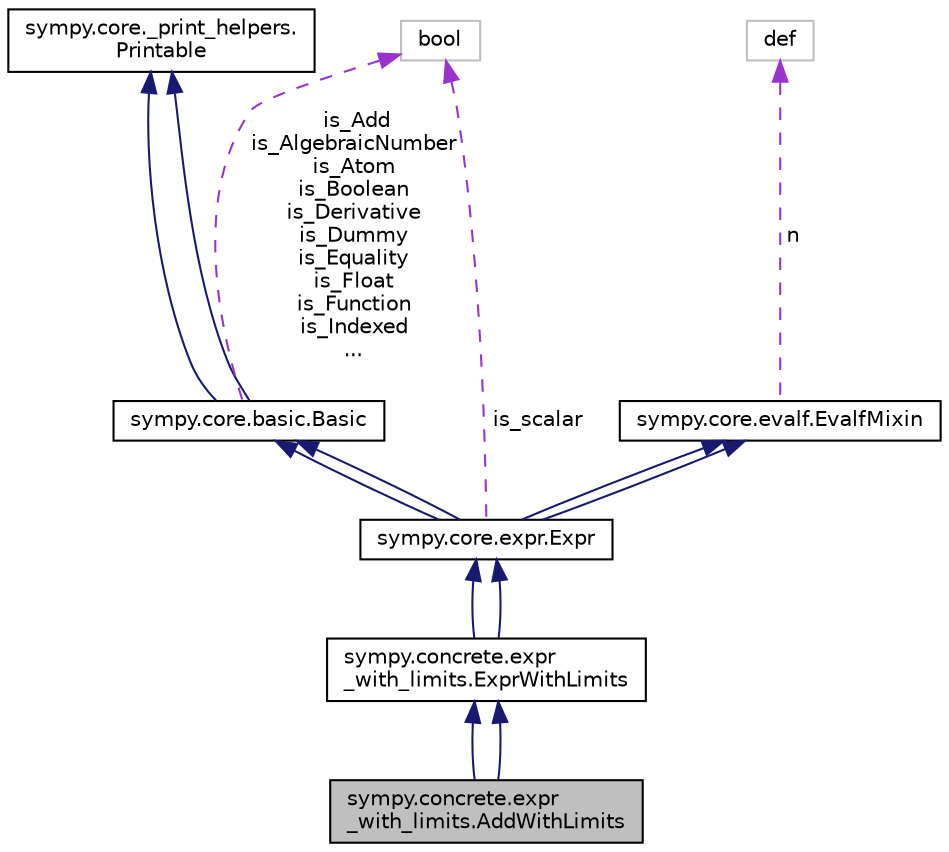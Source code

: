 digraph "sympy.concrete.expr_with_limits.AddWithLimits"
{
 // LATEX_PDF_SIZE
  edge [fontname="Helvetica",fontsize="10",labelfontname="Helvetica",labelfontsize="10"];
  node [fontname="Helvetica",fontsize="10",shape=record];
  Node1 [label="sympy.concrete.expr\l_with_limits.AddWithLimits",height=0.2,width=0.4,color="black", fillcolor="grey75", style="filled", fontcolor="black",tooltip=" "];
  Node2 -> Node1 [dir="back",color="midnightblue",fontsize="10",style="solid",fontname="Helvetica"];
  Node2 [label="sympy.concrete.expr\l_with_limits.ExprWithLimits",height=0.2,width=0.4,color="black", fillcolor="white", style="filled",URL="$classsympy_1_1concrete_1_1expr__with__limits_1_1ExprWithLimits.html",tooltip=" "];
  Node3 -> Node2 [dir="back",color="midnightblue",fontsize="10",style="solid",fontname="Helvetica"];
  Node3 [label="sympy.core.expr.Expr",height=0.2,width=0.4,color="black", fillcolor="white", style="filled",URL="$classsympy_1_1core_1_1expr_1_1Expr.html",tooltip=" "];
  Node4 -> Node3 [dir="back",color="midnightblue",fontsize="10",style="solid",fontname="Helvetica"];
  Node4 [label="sympy.core.basic.Basic",height=0.2,width=0.4,color="black", fillcolor="white", style="filled",URL="$classsympy_1_1core_1_1basic_1_1Basic.html",tooltip=" "];
  Node5 -> Node4 [dir="back",color="midnightblue",fontsize="10",style="solid",fontname="Helvetica"];
  Node5 [label="sympy.core._print_helpers.\lPrintable",height=0.2,width=0.4,color="black", fillcolor="white", style="filled",URL="$classsympy_1_1core_1_1__print__helpers_1_1Printable.html",tooltip=" "];
  Node5 -> Node4 [dir="back",color="midnightblue",fontsize="10",style="solid",fontname="Helvetica"];
  Node6 -> Node4 [dir="back",color="darkorchid3",fontsize="10",style="dashed",label=" is_Add\nis_AlgebraicNumber\nis_Atom\nis_Boolean\nis_Derivative\nis_Dummy\nis_Equality\nis_Float\nis_Function\nis_Indexed\n..." ,fontname="Helvetica"];
  Node6 [label="bool",height=0.2,width=0.4,color="grey75", fillcolor="white", style="filled",tooltip=" "];
  Node7 -> Node3 [dir="back",color="midnightblue",fontsize="10",style="solid",fontname="Helvetica"];
  Node7 [label="sympy.core.evalf.EvalfMixin",height=0.2,width=0.4,color="black", fillcolor="white", style="filled",URL="$classsympy_1_1core_1_1evalf_1_1EvalfMixin.html",tooltip=" "];
  Node8 -> Node7 [dir="back",color="darkorchid3",fontsize="10",style="dashed",label=" n" ,fontname="Helvetica"];
  Node8 [label="def",height=0.2,width=0.4,color="grey75", fillcolor="white", style="filled",tooltip=" "];
  Node4 -> Node3 [dir="back",color="midnightblue",fontsize="10",style="solid",fontname="Helvetica"];
  Node7 -> Node3 [dir="back",color="midnightblue",fontsize="10",style="solid",fontname="Helvetica"];
  Node6 -> Node3 [dir="back",color="darkorchid3",fontsize="10",style="dashed",label=" is_scalar" ,fontname="Helvetica"];
  Node3 -> Node2 [dir="back",color="midnightblue",fontsize="10",style="solid",fontname="Helvetica"];
  Node2 -> Node1 [dir="back",color="midnightblue",fontsize="10",style="solid",fontname="Helvetica"];
}
